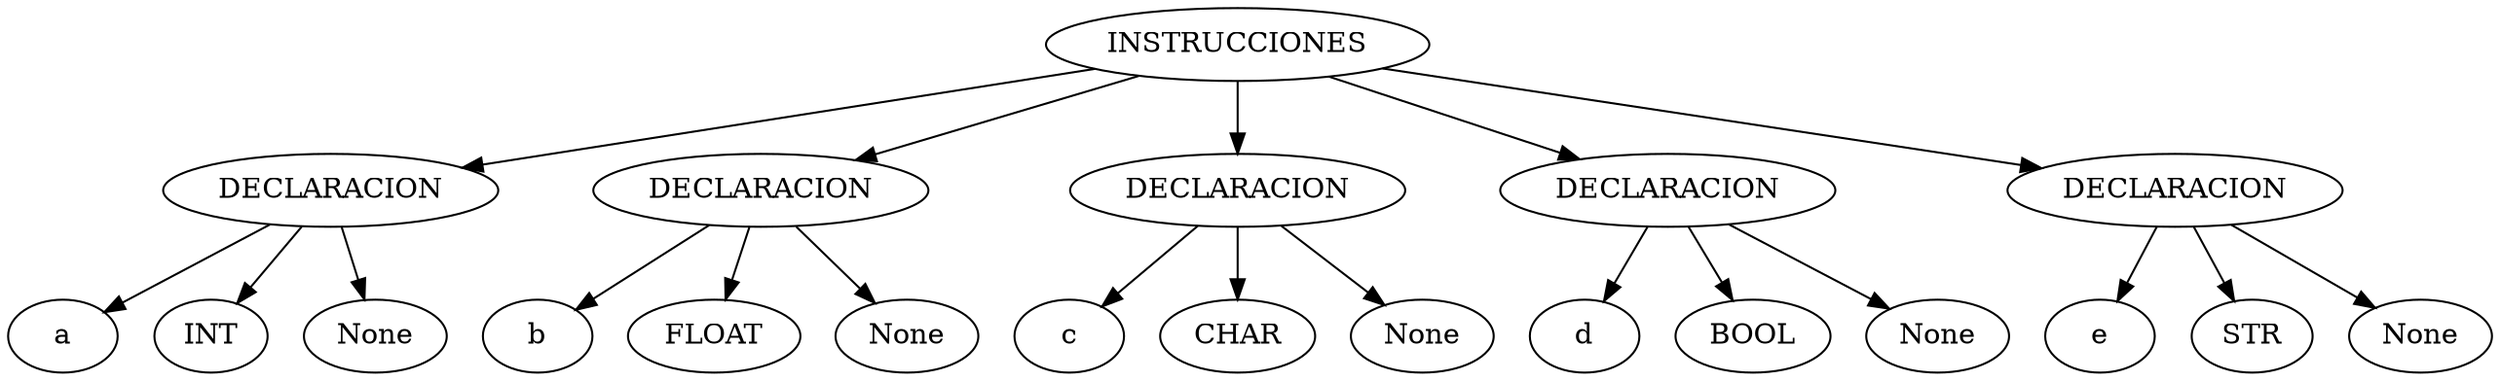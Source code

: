 digraph {
	0 [label = "INSTRUCCIONES"];
	1 [label = "DECLARACION"];
	2 [label = "a"];
	3 [label = "INT"];
	4 [label = "None"];
	5 [label = "DECLARACION"];
	6 [label = "b"];
	7 [label = "FLOAT"];
	8 [label = "None"];
	9 [label = "DECLARACION"];
	10 [label = "c"];
	11 [label = "CHAR"];
	12 [label = "None"];
	13 [label = "DECLARACION"];
	14 [label = "d"];
	15 [label = "BOOL"];
	16 [label = "None"];
	17 [label = "DECLARACION"];
	18 [label = "e"];
	19 [label = "STR"];
	20 [label = "None"];
	0 -> 1;
	1 -> 2;
	1 -> 3;
	1 -> 4;
	0 -> 5;
	5 -> 6;
	5 -> 7;
	5 -> 8;
	0 -> 9;
	9 -> 10;
	9 -> 11;
	9 -> 12;
	0 -> 13;
	13 -> 14;
	13 -> 15;
	13 -> 16;
	0 -> 17;
	17 -> 18;
	17 -> 19;
	17 -> 20;
}
